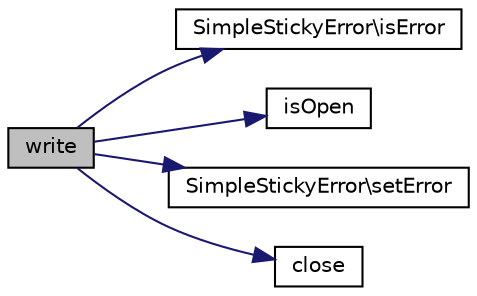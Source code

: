digraph "write"
{
  edge [fontname="Helvetica",fontsize="10",labelfontname="Helvetica",labelfontsize="10"];
  node [fontname="Helvetica",fontsize="10",shape=record];
  rankdir="LR";
  Node1 [label="write",height=0.2,width=0.4,color="black", fillcolor="grey75", style="filled" fontcolor="black"];
  Node1 -> Node2 [color="midnightblue",fontsize="10",style="solid",fontname="Helvetica"];
  Node2 [label="SimpleStickyError\\isError",height=0.2,width=0.4,color="black", fillcolor="white", style="filled",URL="$class_simple_sticky_error.html#a763bcf1f1b83418647c32053ed2988db"];
  Node1 -> Node3 [color="midnightblue",fontsize="10",style="solid",fontname="Helvetica"];
  Node3 [label="isOpen",height=0.2,width=0.4,color="black", fillcolor="white", style="filled",URL="$class_simple_socket.html#ac21d0b99fadc55cd5e0b06aeecc73d26"];
  Node1 -> Node4 [color="midnightblue",fontsize="10",style="solid",fontname="Helvetica"];
  Node4 [label="SimpleStickyError\\setError",height=0.2,width=0.4,color="black", fillcolor="white", style="filled",URL="$class_simple_sticky_error.html#a0bc8cac7e04a83c9ca87a99690ef1194"];
  Node1 -> Node5 [color="midnightblue",fontsize="10",style="solid",fontname="Helvetica"];
  Node5 [label="close",height=0.2,width=0.4,color="black", fillcolor="white", style="filled",URL="$class_simple_socket.html#aa69c8bf1f1dcf4e72552efff1fe3e87e"];
}
